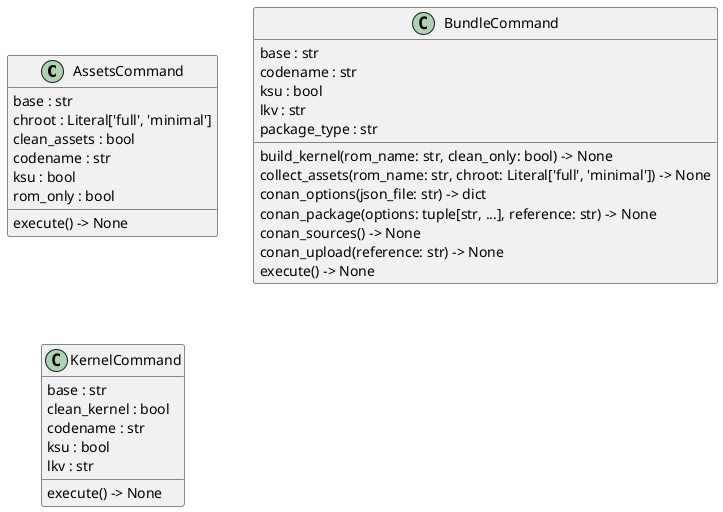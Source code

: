 @startuml classes
set namespaceSeparator none
class "AssetsCommand" as commands.assets.AssetsCommand {
  base : str
  chroot : Literal['full', 'minimal']
  clean_assets : bool
  codename : str
  ksu : bool
  rom_only : bool
  execute() -> None
}
class "BundleCommand" as commands.bundle.BundleCommand {
  base : str
  codename : str
  ksu : bool
  lkv : str
  package_type : str
  build_kernel(rom_name: str, clean_only: bool) -> None
  collect_assets(rom_name: str, chroot: Literal['full', 'minimal']) -> None
  conan_options(json_file: str) -> dict
  conan_package(options: tuple[str, ...], reference: str) -> None
  conan_sources() -> None
  conan_upload(reference: str) -> None
  execute() -> None
}
class "KernelCommand" as commands.kernel.KernelCommand {
  base : str
  clean_kernel : bool
  codename : str
  ksu : bool
  lkv : str
  execute() -> None
}
@enduml
